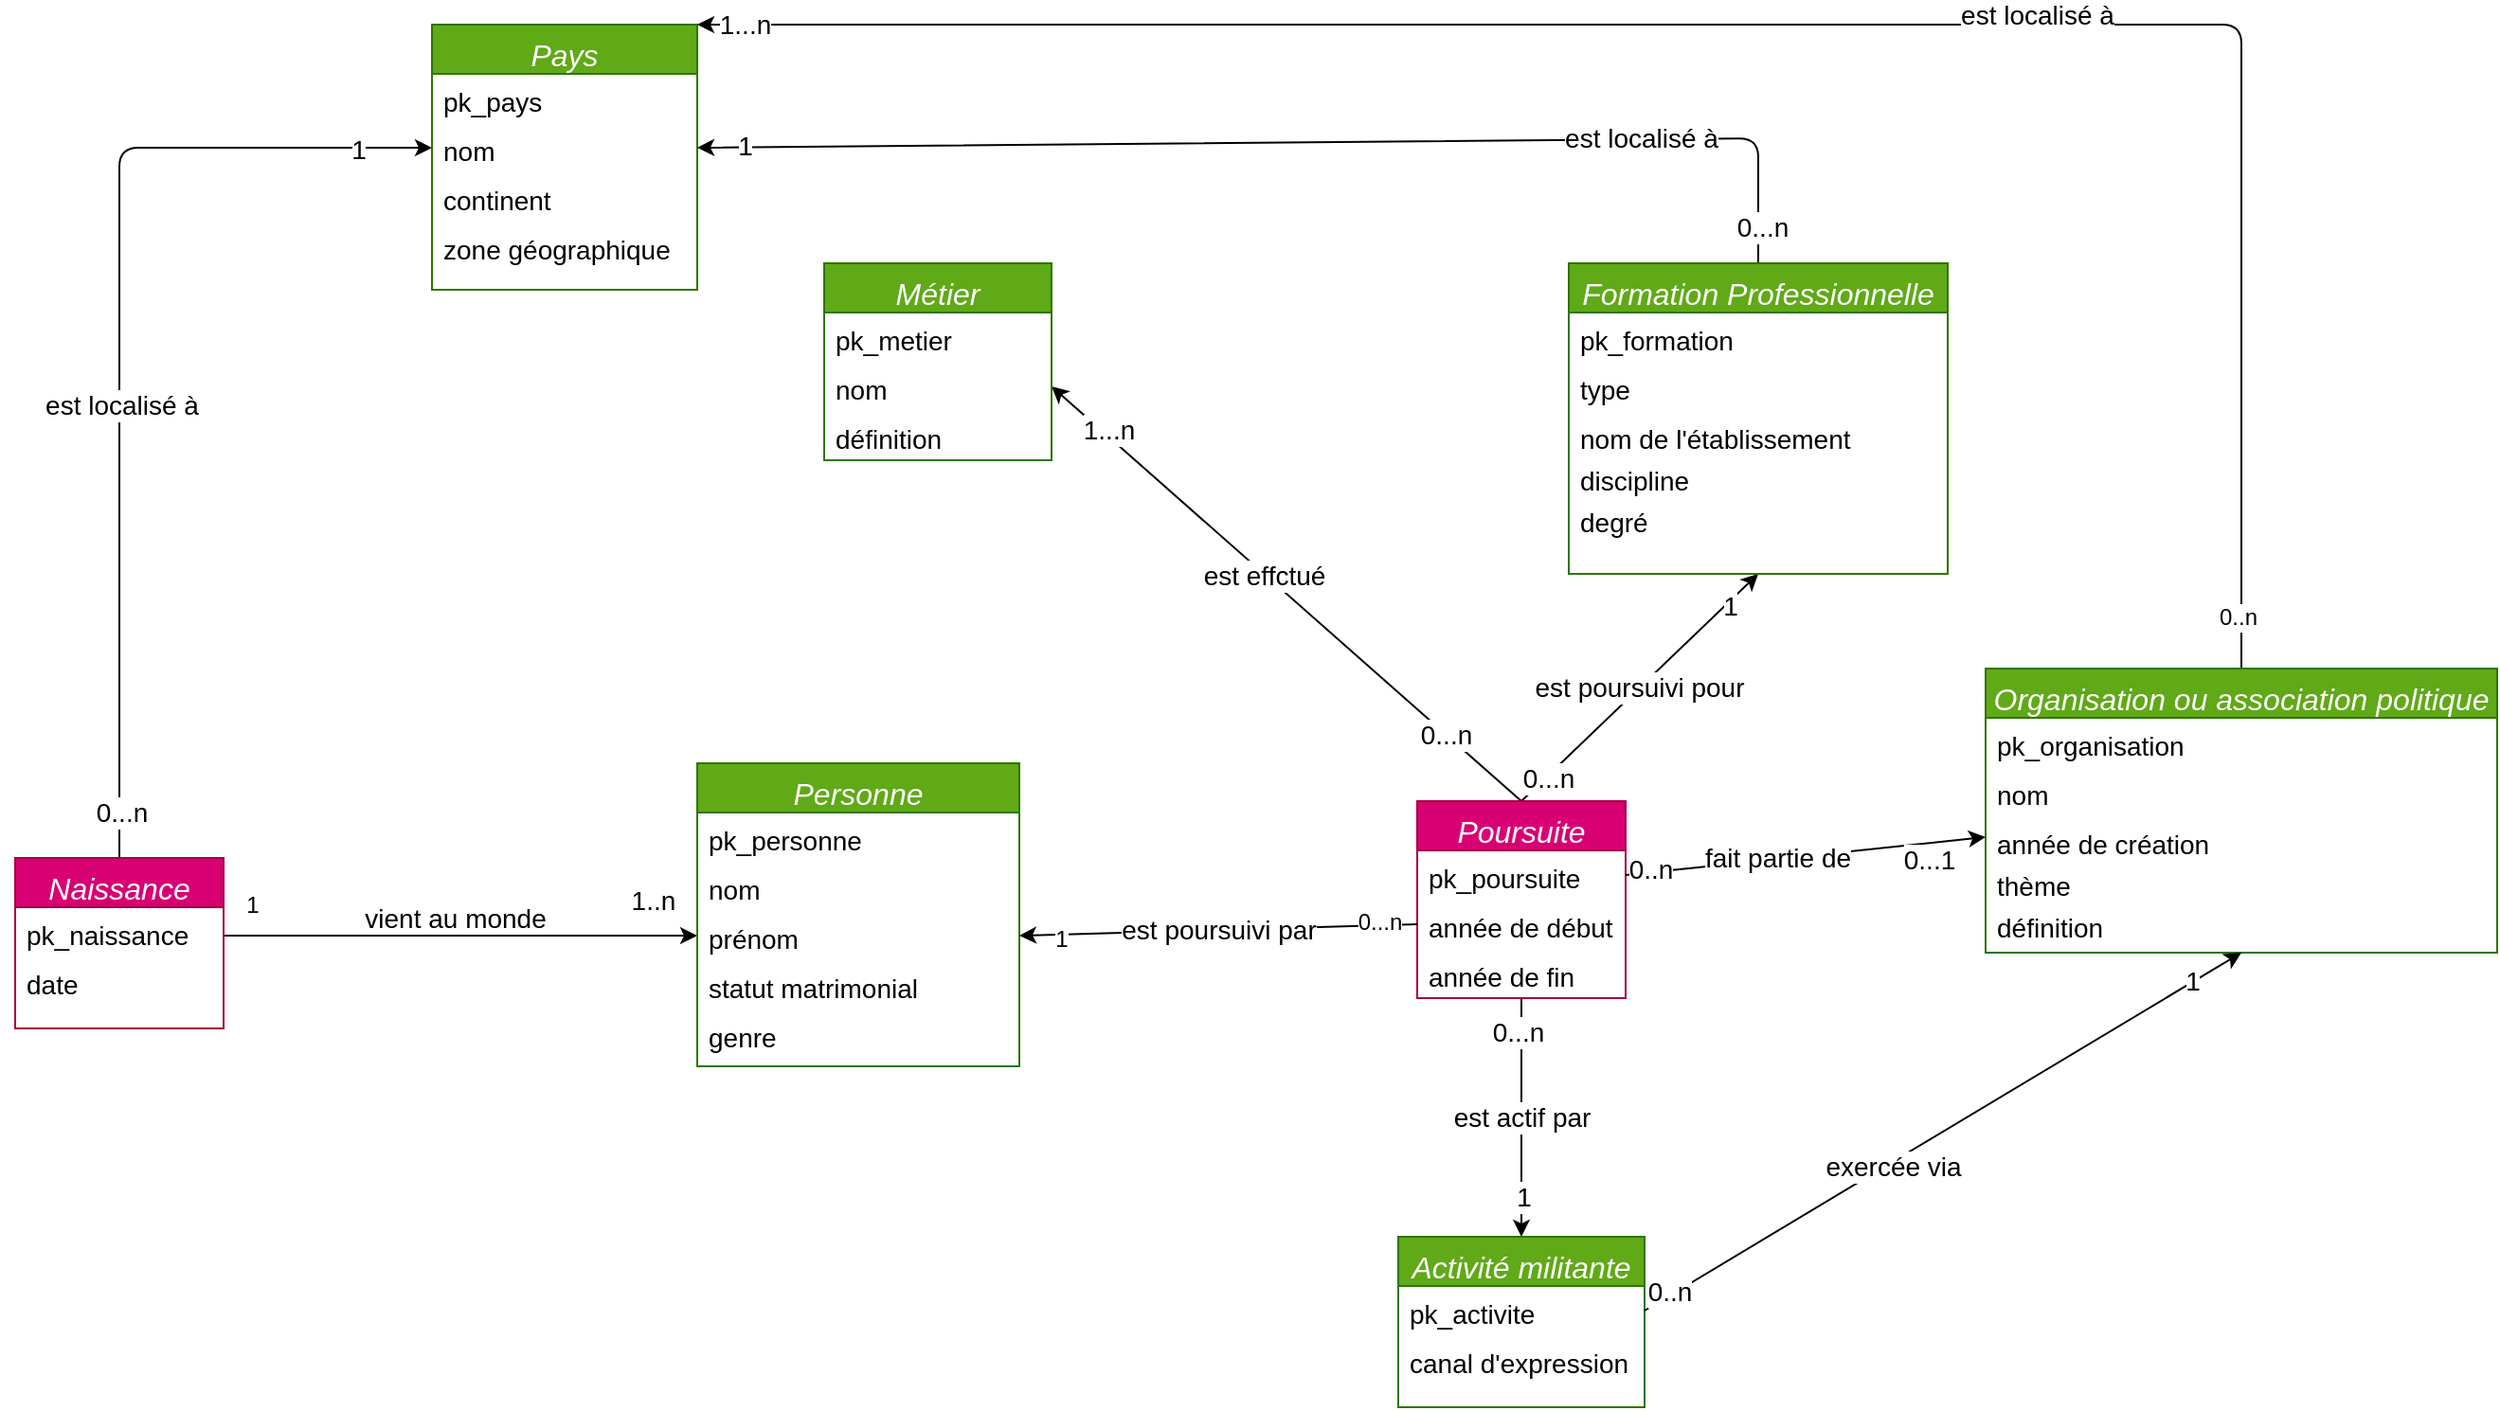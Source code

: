 <mxfile>
    <diagram id="C5RBs43oDa-KdzZeNtuy" name="Page-1">
        <mxGraphModel dx="515" dy="506" grid="1" gridSize="10" guides="1" tooltips="1" connect="1" arrows="1" fold="1" page="1" pageScale="1" pageWidth="1654" pageHeight="1169" math="0" shadow="0">
            <root>
                <mxCell id="WIyWlLk6GJQsqaUBKTNV-0"/>
                <mxCell id="WIyWlLk6GJQsqaUBKTNV-1" parent="WIyWlLk6GJQsqaUBKTNV-0"/>
                <mxCell id="Bw8D9-mf-STMI-rw64IU-5" value="" style="endArrow=classic;shadow=0;strokeWidth=1;rounded=0;endFill=1;edgeStyle=elbowEdgeStyle;elbow=vertical;exitX=1;exitY=0.5;exitDx=0;exitDy=0;entryX=0;entryY=0.5;entryDx=0;entryDy=0;" parent="WIyWlLk6GJQsqaUBKTNV-1" source="Bw8D9-mf-STMI-rw64IU-1" target="107" edge="1">
                    <mxGeometry x="0.5" y="41" relative="1" as="geometry">
                        <mxPoint x="510" y="525" as="sourcePoint"/>
                        <mxPoint x="620" y="800" as="targetPoint"/>
                        <mxPoint x="-40" y="32" as="offset"/>
                        <Array as="points">
                            <mxPoint x="520" y="741"/>
                        </Array>
                    </mxGeometry>
                </mxCell>
                <mxCell id="Bw8D9-mf-STMI-rw64IU-6" value="1" style="resizable=0;align=left;verticalAlign=bottom;labelBackgroundColor=none;fontSize=12;" parent="Bw8D9-mf-STMI-rw64IU-5" connectable="0" vertex="1">
                    <mxGeometry x="-1" relative="1" as="geometry">
                        <mxPoint x="10.14" y="-5.33" as="offset"/>
                    </mxGeometry>
                </mxCell>
                <mxCell id="Bw8D9-mf-STMI-rw64IU-7" value="1..n" style="resizable=0;align=right;verticalAlign=bottom;labelBackgroundColor=none;fontSize=14;" parent="Bw8D9-mf-STMI-rw64IU-5" connectable="0" vertex="1">
                    <mxGeometry x="1" relative="1" as="geometry">
                        <mxPoint x="-9.86" y="-8.86" as="offset"/>
                    </mxGeometry>
                </mxCell>
                <mxCell id="Bw8D9-mf-STMI-rw64IU-8" value="&lt;font style=&quot;font-size: 14px;&quot;&gt;vient au monde&lt;/font&gt;" style="text;html=1;resizable=0;points=[];;align=center;verticalAlign=middle;labelBackgroundColor=none;rounded=0;shadow=0;strokeWidth=1;fontSize=12;" parent="Bw8D9-mf-STMI-rw64IU-5" vertex="1" connectable="0">
                    <mxGeometry x="0.5" y="49" relative="1" as="geometry">
                        <mxPoint x="-65" y="40.14" as="offset"/>
                    </mxGeometry>
                </mxCell>
                <mxCell id="zkfFHV4jXpPFQw0GAbJ--0" value="Personne" style="swimlane;fontStyle=2;align=center;verticalAlign=top;childLayout=stackLayout;horizontal=1;startSize=26;horizontalStack=0;resizeParent=1;resizeLast=0;collapsible=1;marginBottom=0;rounded=0;shadow=0;strokeWidth=1;fillColor=#60a917;fontColor=#ffffff;strokeColor=#2D7600;fontSize=16;" parent="WIyWlLk6GJQsqaUBKTNV-1" vertex="1">
                    <mxGeometry x="640" y="650" width="170" height="160" as="geometry">
                        <mxRectangle x="230" y="140" width="160" height="26" as="alternateBounds"/>
                    </mxGeometry>
                </mxCell>
                <mxCell id="zkfFHV4jXpPFQw0GAbJ--1" value="pk_personne" style="text;align=left;verticalAlign=top;spacingLeft=4;spacingRight=4;overflow=hidden;rotatable=0;points=[[0,0.5],[1,0.5]];portConstraint=eastwest;fontSize=14;" parent="zkfFHV4jXpPFQw0GAbJ--0" vertex="1">
                    <mxGeometry y="26" width="170" height="26" as="geometry"/>
                </mxCell>
                <mxCell id="108" value="nom    " style="text;align=left;verticalAlign=top;spacingLeft=4;spacingRight=4;overflow=hidden;rotatable=0;points=[[0,0.5],[1,0.5]];portConstraint=eastwest;fontSize=14;" parent="zkfFHV4jXpPFQw0GAbJ--0" vertex="1">
                    <mxGeometry y="52" width="170" height="26" as="geometry"/>
                </mxCell>
                <mxCell id="107" value="prénom" style="text;align=left;verticalAlign=top;spacingLeft=4;spacingRight=4;overflow=hidden;rotatable=0;points=[[0,0.5],[1,0.5]];portConstraint=eastwest;rounded=0;shadow=0;html=0;fontSize=14;" parent="zkfFHV4jXpPFQw0GAbJ--0" vertex="1">
                    <mxGeometry y="78" width="170" height="26" as="geometry"/>
                </mxCell>
                <mxCell id="106" value="statut matrimonial&#10;" style="text;align=left;verticalAlign=top;spacingLeft=4;spacingRight=4;overflow=hidden;rotatable=0;points=[[0,0.5],[1,0.5]];portConstraint=eastwest;rounded=0;shadow=0;html=0;fontSize=14;" parent="zkfFHV4jXpPFQw0GAbJ--0" vertex="1">
                    <mxGeometry y="104" width="170" height="26" as="geometry"/>
                </mxCell>
                <mxCell id="DzP4_-S1DueVoMuGfCK8-1" value="genre" style="text;align=left;verticalAlign=top;spacingLeft=4;spacingRight=4;overflow=hidden;rotatable=0;points=[[0,0.5],[1,0.5]];portConstraint=eastwest;rounded=0;shadow=0;html=0;fontSize=14;" parent="zkfFHV4jXpPFQw0GAbJ--0" vertex="1">
                    <mxGeometry y="130" width="170" height="26" as="geometry"/>
                </mxCell>
                <mxCell id="66" style="edgeStyle=none;html=1;exitX=0.5;exitY=0;exitDx=0;exitDy=0;entryX=0;entryY=0.5;entryDx=0;entryDy=0;fontSize=12;" parent="WIyWlLk6GJQsqaUBKTNV-1" source="Bw8D9-mf-STMI-rw64IU-0" target="Bw8D9-mf-STMI-rw64IU-14" edge="1">
                    <mxGeometry relative="1" as="geometry">
                        <Array as="points">
                            <mxPoint x="335" y="325"/>
                        </Array>
                    </mxGeometry>
                </mxCell>
                <mxCell id="67" value="&lt;font style=&quot;font-size: 14px;&quot;&gt;est localisé à&lt;/font&gt;" style="edgeLabel;html=1;align=center;verticalAlign=middle;resizable=0;points=[];fontSize=12;" parent="66" vertex="1" connectable="0">
                    <mxGeometry x="-0.113" y="-1" relative="1" as="geometry">
                        <mxPoint as="offset"/>
                    </mxGeometry>
                </mxCell>
                <mxCell id="68" value="0...n" style="edgeLabel;html=1;align=center;verticalAlign=middle;resizable=0;points=[];fontSize=14;" parent="66" vertex="1" connectable="0">
                    <mxGeometry x="-0.909" y="-1" relative="1" as="geometry">
                        <mxPoint as="offset"/>
                    </mxGeometry>
                </mxCell>
                <mxCell id="69" value="1" style="edgeLabel;html=1;align=center;verticalAlign=middle;resizable=0;points=[];fontSize=14;" parent="66" vertex="1" connectable="0">
                    <mxGeometry x="0.855" y="-1" relative="1" as="geometry">
                        <mxPoint as="offset"/>
                    </mxGeometry>
                </mxCell>
                <mxCell id="Bw8D9-mf-STMI-rw64IU-0" value="Naissance" style="swimlane;fontStyle=2;align=center;verticalAlign=top;childLayout=stackLayout;horizontal=1;startSize=26;horizontalStack=0;resizeParent=1;resizeLast=0;collapsible=1;marginBottom=0;rounded=0;shadow=0;strokeWidth=1;fillColor=#d80073;fontColor=#ffffff;strokeColor=#A50040;fontSize=16;" parent="WIyWlLk6GJQsqaUBKTNV-1" vertex="1">
                    <mxGeometry x="280" y="700" width="110" height="90" as="geometry">
                        <mxRectangle x="230" y="140" width="160" height="26" as="alternateBounds"/>
                    </mxGeometry>
                </mxCell>
                <mxCell id="Bw8D9-mf-STMI-rw64IU-1" value="pk_naissance" style="text;align=left;verticalAlign=top;spacingLeft=4;spacingRight=4;overflow=hidden;rotatable=0;points=[[0,0.5],[1,0.5]];portConstraint=eastwest;fontSize=14;" parent="Bw8D9-mf-STMI-rw64IU-0" vertex="1">
                    <mxGeometry y="26" width="110" height="26" as="geometry"/>
                </mxCell>
                <mxCell id="Bw8D9-mf-STMI-rw64IU-53" style="edgeStyle=elbowEdgeStyle;rounded=0;orthogonalLoop=1;jettySize=auto;elbow=vertical;html=1;exitX=0;exitY=0.5;exitDx=0;exitDy=0;" parent="Bw8D9-mf-STMI-rw64IU-0" edge="1">
                    <mxGeometry relative="1" as="geometry">
                        <mxPoint y="65" as="sourcePoint"/>
                        <mxPoint y="65" as="targetPoint"/>
                    </mxGeometry>
                </mxCell>
                <mxCell id="183" value="date" style="text;align=left;verticalAlign=top;spacingLeft=4;spacingRight=4;overflow=hidden;rotatable=0;points=[[0,0.5],[1,0.5]];portConstraint=eastwest;fontSize=14;" parent="Bw8D9-mf-STMI-rw64IU-0" vertex="1">
                    <mxGeometry y="52" width="110" height="26" as="geometry"/>
                </mxCell>
                <mxCell id="Bw8D9-mf-STMI-rw64IU-12" value="Pays" style="swimlane;fontStyle=2;align=center;verticalAlign=top;childLayout=stackLayout;horizontal=1;startSize=26;horizontalStack=0;resizeParent=1;resizeLast=0;collapsible=1;marginBottom=0;rounded=0;shadow=0;strokeWidth=1;fillColor=#60a917;fontColor=#ffffff;strokeColor=#2D7600;fontSize=16;" parent="WIyWlLk6GJQsqaUBKTNV-1" vertex="1">
                    <mxGeometry x="500" y="260" width="140" height="140" as="geometry">
                        <mxRectangle x="230" y="140" width="160" height="26" as="alternateBounds"/>
                    </mxGeometry>
                </mxCell>
                <mxCell id="Bw8D9-mf-STMI-rw64IU-13" value="pk_pays" style="text;align=left;verticalAlign=top;spacingLeft=4;spacingRight=4;overflow=hidden;rotatable=0;points=[[0,0.5],[1,0.5]];portConstraint=eastwest;fontSize=14;" parent="Bw8D9-mf-STMI-rw64IU-12" vertex="1">
                    <mxGeometry y="26" width="140" height="26" as="geometry"/>
                </mxCell>
                <mxCell id="Bw8D9-mf-STMI-rw64IU-14" value="nom" style="text;align=left;verticalAlign=top;spacingLeft=4;spacingRight=4;overflow=hidden;rotatable=0;points=[[0,0.5],[1,0.5]];portConstraint=eastwest;rounded=0;shadow=0;html=0;fontSize=14;" parent="Bw8D9-mf-STMI-rw64IU-12" vertex="1">
                    <mxGeometry y="52" width="140" height="26" as="geometry"/>
                </mxCell>
                <mxCell id="Bw8D9-mf-STMI-rw64IU-24" value="continent" style="text;align=left;verticalAlign=top;spacingLeft=4;spacingRight=4;overflow=hidden;rotatable=0;points=[[0,0.5],[1,0.5]];portConstraint=eastwest;rounded=0;shadow=0;html=0;fontSize=14;" parent="Bw8D9-mf-STMI-rw64IU-12" vertex="1">
                    <mxGeometry y="78" width="140" height="26" as="geometry"/>
                </mxCell>
                <mxCell id="181" value="zone géographique" style="text;align=left;verticalAlign=top;spacingLeft=4;spacingRight=4;overflow=hidden;rotatable=0;points=[[0,0.5],[1,0.5]];portConstraint=eastwest;fontSize=14;" parent="Bw8D9-mf-STMI-rw64IU-12" vertex="1">
                    <mxGeometry y="104" width="140" height="26" as="geometry"/>
                </mxCell>
                <mxCell id="70" style="edgeStyle=none;html=1;exitX=0.5;exitY=0;exitDx=0;exitDy=0;entryX=1;entryY=0.5;entryDx=0;entryDy=0;fontSize=14;" parent="WIyWlLk6GJQsqaUBKTNV-1" source="150" target="Bw8D9-mf-STMI-rw64IU-14" edge="1">
                    <mxGeometry relative="1" as="geometry">
                        <Array as="points">
                            <mxPoint x="1200" y="320"/>
                        </Array>
                        <mxPoint x="1035" y="445" as="sourcePoint"/>
                    </mxGeometry>
                </mxCell>
                <mxCell id="71" value="est localisé à" style="edgeLabel;html=1;align=center;verticalAlign=middle;resizable=0;points=[];fontSize=14;" parent="70" vertex="1" connectable="0">
                    <mxGeometry x="-0.591" y="-1" relative="1" as="geometry">
                        <mxPoint as="offset"/>
                    </mxGeometry>
                </mxCell>
                <mxCell id="72" value="0...n" style="edgeLabel;html=1;align=center;verticalAlign=middle;resizable=0;points=[];fontSize=14;" parent="70" vertex="1" connectable="0">
                    <mxGeometry x="-0.937" y="-2" relative="1" as="geometry">
                        <mxPoint as="offset"/>
                    </mxGeometry>
                </mxCell>
                <mxCell id="73" value="1" style="edgeLabel;html=1;align=center;verticalAlign=middle;resizable=0;points=[];fontSize=14;" parent="70" vertex="1" connectable="0">
                    <mxGeometry x="0.922" y="-1" relative="1" as="geometry">
                        <mxPoint as="offset"/>
                    </mxGeometry>
                </mxCell>
                <mxCell id="100" style="edgeStyle=none;html=1;exitX=0.5;exitY=0;exitDx=0;exitDy=0;entryX=1;entryY=0;entryDx=0;entryDy=0;fontSize=14;" parent="WIyWlLk6GJQsqaUBKTNV-1" source="10" target="Bw8D9-mf-STMI-rw64IU-12" edge="1">
                    <mxGeometry relative="1" as="geometry">
                        <Array as="points">
                            <mxPoint x="1455" y="260"/>
                        </Array>
                    </mxGeometry>
                </mxCell>
                <mxCell id="101" value="est localisé à" style="edgeLabel;html=1;align=center;verticalAlign=middle;resizable=0;points=[];fontSize=14;" parent="100" vertex="1" connectable="0">
                    <mxGeometry x="-0.223" y="-5" relative="1" as="geometry">
                        <mxPoint as="offset"/>
                    </mxGeometry>
                </mxCell>
                <mxCell id="103" value="1...n" style="edgeLabel;html=1;align=center;verticalAlign=middle;resizable=0;points=[];fontSize=14;" parent="100" vertex="1" connectable="0">
                    <mxGeometry x="0.957" relative="1" as="geometry">
                        <mxPoint as="offset"/>
                    </mxGeometry>
                </mxCell>
                <mxCell id="131" value="0..n" style="edgeLabel;html=1;align=center;verticalAlign=middle;resizable=0;points=[];fontSize=12;" parent="100" vertex="1" connectable="0">
                    <mxGeometry x="-0.952" y="2" relative="1" as="geometry">
                        <mxPoint as="offset"/>
                    </mxGeometry>
                </mxCell>
                <mxCell id="10" value="Organisation ou association politique" style="swimlane;fontStyle=2;align=center;verticalAlign=top;childLayout=stackLayout;horizontal=1;startSize=26;horizontalStack=0;resizeParent=1;resizeLast=0;collapsible=1;marginBottom=0;rounded=0;shadow=0;strokeWidth=1;fillColor=#60a917;fontColor=#ffffff;strokeColor=#2D7600;fontSize=16;" parent="WIyWlLk6GJQsqaUBKTNV-1" vertex="1">
                    <mxGeometry x="1320" y="600" width="270" height="150" as="geometry">
                        <mxRectangle x="230" y="140" width="160" height="26" as="alternateBounds"/>
                    </mxGeometry>
                </mxCell>
                <mxCell id="11" value="pk_organisation" style="text;align=left;verticalAlign=top;spacingLeft=4;spacingRight=4;overflow=hidden;rotatable=0;points=[[0,0.5],[1,0.5]];portConstraint=eastwest;fontSize=14;" parent="10" vertex="1">
                    <mxGeometry y="26" width="270" height="26" as="geometry"/>
                </mxCell>
                <mxCell id="12" value="nom" style="text;align=left;verticalAlign=top;spacingLeft=4;spacingRight=4;overflow=hidden;rotatable=0;points=[[0,0.5],[1,0.5]];portConstraint=eastwest;rounded=0;shadow=0;html=0;fontSize=14;" parent="10" vertex="1">
                    <mxGeometry y="52" width="270" height="26" as="geometry"/>
                </mxCell>
                <mxCell id="13" value="année de création" style="text;align=left;verticalAlign=top;spacingLeft=4;spacingRight=4;overflow=hidden;rotatable=0;points=[[0,0.5],[1,0.5]];portConstraint=eastwest;rounded=0;shadow=0;html=0;fontSize=14;" parent="10" vertex="1">
                    <mxGeometry y="78" width="270" height="22" as="geometry"/>
                </mxCell>
                <mxCell id="110" value="thème" style="text;align=left;verticalAlign=top;spacingLeft=4;spacingRight=4;overflow=hidden;rotatable=0;points=[[0,0.5],[1,0.5]];portConstraint=eastwest;rounded=0;shadow=0;html=0;fontSize=14;" parent="10" vertex="1">
                    <mxGeometry y="100" width="270" height="22" as="geometry"/>
                </mxCell>
                <mxCell id="109" value="définition" style="text;align=left;verticalAlign=top;spacingLeft=4;spacingRight=4;overflow=hidden;rotatable=0;points=[[0,0.5],[1,0.5]];portConstraint=eastwest;rounded=0;shadow=0;html=0;fontSize=14;" parent="10" vertex="1">
                    <mxGeometry y="122" width="270" height="26" as="geometry"/>
                </mxCell>
                <mxCell id="136" value="est poursuivi pour" style="edgeStyle=none;html=1;exitX=0.5;exitY=0;exitDx=0;exitDy=0;entryX=0.5;entryY=1;entryDx=0;entryDy=0;fontSize=14;" parent="WIyWlLk6GJQsqaUBKTNV-1" source="146" target="150" edge="1">
                    <mxGeometry relative="1" as="geometry"/>
                </mxCell>
                <mxCell id="137" value="0...n" style="edgeLabel;html=1;align=center;verticalAlign=middle;resizable=0;points=[];fontSize=14;" parent="136" vertex="1" connectable="0">
                    <mxGeometry x="-0.787" y="-1" relative="1" as="geometry">
                        <mxPoint as="offset"/>
                    </mxGeometry>
                </mxCell>
                <mxCell id="138" value="1" style="edgeLabel;html=1;align=center;verticalAlign=middle;resizable=0;points=[];fontSize=14;" parent="136" vertex="1" connectable="0">
                    <mxGeometry x="0.735" y="-2" relative="1" as="geometry">
                        <mxPoint as="offset"/>
                    </mxGeometry>
                </mxCell>
                <mxCell id="139" style="edgeStyle=none;html=1;exitX=0.5;exitY=0;exitDx=0;exitDy=0;fontSize=14;entryX=1;entryY=0.5;entryDx=0;entryDy=0;" parent="WIyWlLk6GJQsqaUBKTNV-1" source="146" target="162" edge="1">
                    <mxGeometry relative="1" as="geometry"/>
                </mxCell>
                <mxCell id="140" value="est effctué" style="edgeLabel;html=1;align=center;verticalAlign=middle;resizable=0;points=[];fontSize=14;" parent="139" vertex="1" connectable="0">
                    <mxGeometry x="0.098" y="1" relative="1" as="geometry">
                        <mxPoint as="offset"/>
                    </mxGeometry>
                </mxCell>
                <mxCell id="141" value="0...n" style="edgeLabel;html=1;align=center;verticalAlign=middle;resizable=0;points=[];fontSize=14;" parent="139" vertex="1" connectable="0">
                    <mxGeometry x="-0.679" y="1" relative="1" as="geometry">
                        <mxPoint y="-1" as="offset"/>
                    </mxGeometry>
                </mxCell>
                <mxCell id="142" value="1...n" style="edgeLabel;html=1;align=center;verticalAlign=middle;resizable=0;points=[];fontSize=14;" parent="139" vertex="1" connectable="0">
                    <mxGeometry x="0.768" y="-2" relative="1" as="geometry">
                        <mxPoint y="-1" as="offset"/>
                    </mxGeometry>
                </mxCell>
                <mxCell id="143" value="est actif par" style="edgeStyle=none;html=1;exitX=0.5;exitY=1;exitDx=0;exitDy=0;entryX=0.5;entryY=0;entryDx=0;entryDy=0;fontSize=14;" parent="WIyWlLk6GJQsqaUBKTNV-1" source="146" target="164" edge="1">
                    <mxGeometry relative="1" as="geometry"/>
                </mxCell>
                <mxCell id="144" value="0...n" style="edgeLabel;html=1;align=center;verticalAlign=middle;resizable=0;points=[];fontSize=14;" parent="143" vertex="1" connectable="0">
                    <mxGeometry x="-0.717" y="-2" relative="1" as="geometry">
                        <mxPoint as="offset"/>
                    </mxGeometry>
                </mxCell>
                <mxCell id="145" value="1" style="edgeLabel;html=1;align=center;verticalAlign=middle;resizable=0;points=[];fontSize=14;" parent="143" vertex="1" connectable="0">
                    <mxGeometry x="0.661" y="1" relative="1" as="geometry">
                        <mxPoint as="offset"/>
                    </mxGeometry>
                </mxCell>
                <mxCell id="146" value="Poursuite" style="swimlane;fontStyle=2;align=center;verticalAlign=top;childLayout=stackLayout;horizontal=1;startSize=26;horizontalStack=0;resizeParent=1;resizeLast=0;collapsible=1;marginBottom=0;rounded=0;shadow=0;strokeWidth=1;fillColor=#d80073;fontColor=#ffffff;strokeColor=#A50040;fontSize=16;" parent="WIyWlLk6GJQsqaUBKTNV-1" vertex="1">
                    <mxGeometry x="1020" y="670" width="110" height="104" as="geometry">
                        <mxRectangle x="230" y="140" width="160" height="26" as="alternateBounds"/>
                    </mxGeometry>
                </mxCell>
                <mxCell id="147" value="pk_poursuite" style="text;align=left;verticalAlign=top;spacingLeft=4;spacingRight=4;overflow=hidden;rotatable=0;points=[[0,0.5],[1,0.5]];portConstraint=eastwest;fontSize=14;" parent="146" vertex="1">
                    <mxGeometry y="26" width="110" height="26" as="geometry"/>
                </mxCell>
                <mxCell id="148" value="année de début" style="text;align=left;verticalAlign=top;spacingLeft=4;spacingRight=4;overflow=hidden;rotatable=0;points=[[0,0.5],[1,0.5]];portConstraint=eastwest;rounded=0;shadow=0;html=0;fontSize=14;" parent="146" vertex="1">
                    <mxGeometry y="52" width="110" height="26" as="geometry"/>
                </mxCell>
                <mxCell id="149" style="edgeStyle=elbowEdgeStyle;rounded=0;orthogonalLoop=1;jettySize=auto;elbow=vertical;html=1;exitX=0;exitY=0.5;exitDx=0;exitDy=0;fontSize=14;" parent="146" source="148" target="148" edge="1">
                    <mxGeometry relative="1" as="geometry"/>
                </mxCell>
                <mxCell id="185" value="année de fin" style="text;align=left;verticalAlign=top;spacingLeft=4;spacingRight=4;overflow=hidden;rotatable=0;points=[[0,0.5],[1,0.5]];portConstraint=eastwest;rounded=0;shadow=0;html=0;fontSize=14;" parent="146" vertex="1">
                    <mxGeometry y="78" width="110" height="26" as="geometry"/>
                </mxCell>
                <mxCell id="150" value="Formation Professionnelle" style="swimlane;fontStyle=2;align=center;verticalAlign=top;childLayout=stackLayout;horizontal=1;startSize=26;horizontalStack=0;resizeParent=1;resizeLast=0;collapsible=1;marginBottom=0;rounded=0;shadow=0;strokeWidth=1;fillColor=#60a917;fontColor=#ffffff;strokeColor=#2D7600;fontSize=16;" parent="WIyWlLk6GJQsqaUBKTNV-1" vertex="1">
                    <mxGeometry x="1100" y="386" width="200" height="164" as="geometry">
                        <mxRectangle x="230" y="140" width="160" height="26" as="alternateBounds"/>
                    </mxGeometry>
                </mxCell>
                <mxCell id="151" value="pk_formation" style="text;align=left;verticalAlign=top;spacingLeft=4;spacingRight=4;overflow=hidden;rotatable=0;points=[[0,0.5],[1,0.5]];portConstraint=eastwest;fontSize=14;" parent="150" vertex="1">
                    <mxGeometry y="26" width="200" height="26" as="geometry"/>
                </mxCell>
                <mxCell id="152" value="type" style="text;align=left;verticalAlign=top;spacingLeft=4;spacingRight=4;overflow=hidden;rotatable=0;points=[[0,0.5],[1,0.5]];portConstraint=eastwest;rounded=0;shadow=0;html=0;fontSize=14;" parent="150" vertex="1">
                    <mxGeometry y="52" width="200" height="26" as="geometry"/>
                </mxCell>
                <mxCell id="153" value="nom de l'établissement" style="text;align=left;verticalAlign=top;spacingLeft=4;spacingRight=4;overflow=hidden;rotatable=0;points=[[0,0.5],[1,0.5]];portConstraint=eastwest;rounded=0;shadow=0;html=0;fontSize=14;" parent="150" vertex="1">
                    <mxGeometry y="78" width="200" height="22" as="geometry"/>
                </mxCell>
                <mxCell id="154" value="discipline" style="text;align=left;verticalAlign=top;spacingLeft=4;spacingRight=4;overflow=hidden;rotatable=0;points=[[0,0.5],[1,0.5]];portConstraint=eastwest;rounded=0;shadow=0;html=0;fontSize=14;" parent="150" vertex="1">
                    <mxGeometry y="100" width="200" height="22" as="geometry"/>
                </mxCell>
                <mxCell id="182" value="degré" style="text;align=left;verticalAlign=top;spacingLeft=4;spacingRight=4;overflow=hidden;rotatable=0;points=[[0,0.5],[1,0.5]];portConstraint=eastwest;rounded=0;shadow=0;html=0;fontSize=14;" parent="150" vertex="1">
                    <mxGeometry y="122" width="200" height="22" as="geometry"/>
                </mxCell>
                <mxCell id="161" value="Métier" style="swimlane;fontStyle=2;align=center;verticalAlign=top;childLayout=stackLayout;horizontal=1;startSize=26;horizontalStack=0;resizeParent=1;resizeLast=0;collapsible=1;marginBottom=0;rounded=0;shadow=0;strokeWidth=1;fillColor=#60a917;fontColor=#ffffff;strokeColor=#2D7600;fontSize=16;" parent="WIyWlLk6GJQsqaUBKTNV-1" vertex="1">
                    <mxGeometry x="707" y="386" width="120" height="104" as="geometry">
                        <mxRectangle x="230" y="140" width="160" height="26" as="alternateBounds"/>
                    </mxGeometry>
                </mxCell>
                <mxCell id="163" value="pk_metier" style="text;align=left;verticalAlign=top;spacingLeft=4;spacingRight=4;overflow=hidden;rotatable=0;points=[[0,0.5],[1,0.5]];portConstraint=eastwest;rounded=0;shadow=0;html=0;fontSize=14;" parent="161" vertex="1">
                    <mxGeometry y="26" width="120" height="26" as="geometry"/>
                </mxCell>
                <mxCell id="162" value="nom " style="text;align=left;verticalAlign=top;spacingLeft=4;spacingRight=4;overflow=hidden;rotatable=0;points=[[0,0.5],[1,0.5]];portConstraint=eastwest;fontSize=14;" parent="161" vertex="1">
                    <mxGeometry y="52" width="120" height="26" as="geometry"/>
                </mxCell>
                <mxCell id="180" value="définition" style="text;align=left;verticalAlign=top;spacingLeft=4;spacingRight=4;overflow=hidden;rotatable=0;points=[[0,0.5],[1,0.5]];portConstraint=eastwest;fontSize=14;" parent="161" vertex="1">
                    <mxGeometry y="78" width="120" height="26" as="geometry"/>
                </mxCell>
                <mxCell id="164" value="Activité militante" style="swimlane;fontStyle=2;align=center;verticalAlign=top;childLayout=stackLayout;horizontal=1;startSize=26;horizontalStack=0;resizeParent=1;resizeLast=0;collapsible=1;marginBottom=0;rounded=0;shadow=0;strokeWidth=1;fillColor=#60a917;fontColor=#ffffff;strokeColor=#2D7600;fontSize=16;" parent="WIyWlLk6GJQsqaUBKTNV-1" vertex="1">
                    <mxGeometry x="1010" y="900" width="130" height="90" as="geometry">
                        <mxRectangle x="230" y="140" width="160" height="26" as="alternateBounds"/>
                    </mxGeometry>
                </mxCell>
                <mxCell id="165" value="pk_activite" style="text;align=left;verticalAlign=top;spacingLeft=4;spacingRight=4;overflow=hidden;rotatable=0;points=[[0,0.5],[1,0.5]];portConstraint=eastwest;fontSize=14;" parent="164" vertex="1">
                    <mxGeometry y="26" width="130" height="26" as="geometry"/>
                </mxCell>
                <mxCell id="179" value="canal d'expression" style="text;align=left;verticalAlign=top;spacingLeft=4;spacingRight=4;overflow=hidden;rotatable=0;points=[[0,0.5],[1,0.5]];portConstraint=eastwest;fontSize=14;" parent="164" vertex="1">
                    <mxGeometry y="52" width="130" height="30" as="geometry"/>
                </mxCell>
                <mxCell id="168" style="edgeStyle=none;html=1;exitX=1;exitY=0.5;exitDx=0;exitDy=0;fontSize=14;entryX=0;entryY=0.5;entryDx=0;entryDy=0;" parent="WIyWlLk6GJQsqaUBKTNV-1" source="147" target="13" edge="1">
                    <mxGeometry relative="1" as="geometry">
                        <mxPoint x="1200" y="740" as="targetPoint"/>
                    </mxGeometry>
                </mxCell>
                <mxCell id="169" value="fait partie de" style="edgeLabel;html=1;align=center;verticalAlign=middle;resizable=0;points=[];fontSize=14;" parent="168" vertex="1" connectable="0">
                    <mxGeometry x="-0.159" y="1" relative="1" as="geometry">
                        <mxPoint as="offset"/>
                    </mxGeometry>
                </mxCell>
                <mxCell id="170" value="0..n" style="edgeLabel;html=1;align=center;verticalAlign=middle;resizable=0;points=[];fontSize=14;" parent="168" vertex="1" connectable="0">
                    <mxGeometry x="-0.867" y="2" relative="1" as="geometry">
                        <mxPoint x="1" as="offset"/>
                    </mxGeometry>
                </mxCell>
                <mxCell id="171" value="0...1" style="edgeLabel;html=1;align=center;verticalAlign=middle;resizable=0;points=[];fontSize=14;" parent="168" vertex="1" connectable="0">
                    <mxGeometry x="0.759" y="-1" relative="1" as="geometry">
                        <mxPoint x="-7" y="8" as="offset"/>
                    </mxGeometry>
                </mxCell>
                <mxCell id="172" style="edgeStyle=none;html=1;exitX=1;exitY=0.5;exitDx=0;exitDy=0;fontSize=14;entryX=0.5;entryY=1;entryDx=0;entryDy=0;" parent="WIyWlLk6GJQsqaUBKTNV-1" source="165" target="10" edge="1">
                    <mxGeometry relative="1" as="geometry">
                        <mxPoint x="1490" y="690.0" as="targetPoint"/>
                    </mxGeometry>
                </mxCell>
                <mxCell id="173" value="exercée via" style="edgeLabel;html=1;align=center;verticalAlign=middle;resizable=0;points=[];fontSize=14;" parent="172" vertex="1" connectable="0">
                    <mxGeometry x="-0.174" y="-2" relative="1" as="geometry">
                        <mxPoint as="offset"/>
                    </mxGeometry>
                </mxCell>
                <mxCell id="174" value="0..n" style="edgeLabel;html=1;align=center;verticalAlign=middle;resizable=0;points=[];fontSize=14;" parent="172" vertex="1" connectable="0">
                    <mxGeometry x="-0.909" y="2" relative="1" as="geometry">
                        <mxPoint as="offset"/>
                    </mxGeometry>
                </mxCell>
                <mxCell id="175" value="1" style="edgeLabel;html=1;align=center;verticalAlign=middle;resizable=0;points=[];fontSize=14;" parent="172" vertex="1" connectable="0">
                    <mxGeometry x="0.838" y="1" relative="1" as="geometry">
                        <mxPoint as="offset"/>
                    </mxGeometry>
                </mxCell>
                <mxCell id="176" value="est poursuivi par" style="edgeStyle=none;html=1;exitX=0;exitY=0.5;exitDx=0;exitDy=0;entryX=1;entryY=0.5;entryDx=0;entryDy=0;fontSize=14;" parent="WIyWlLk6GJQsqaUBKTNV-1" source="148" target="107" edge="1">
                    <mxGeometry relative="1" as="geometry">
                        <mxPoint x="990.14" y="638.0" as="sourcePoint"/>
                        <mxPoint x="820.0" y="560" as="targetPoint"/>
                    </mxGeometry>
                </mxCell>
                <mxCell id="177" value="1" style="edgeLabel;html=1;align=center;verticalAlign=middle;resizable=0;points=[];fontSize=12;" parent="176" vertex="1" connectable="0">
                    <mxGeometry x="0.79" y="2" relative="1" as="geometry">
                        <mxPoint as="offset"/>
                    </mxGeometry>
                </mxCell>
                <mxCell id="178" value="0...n" style="edgeLabel;html=1;align=center;verticalAlign=middle;resizable=0;points=[];fontSize=12;" parent="176" vertex="1" connectable="0">
                    <mxGeometry x="-0.808" y="-2" relative="1" as="geometry">
                        <mxPoint as="offset"/>
                    </mxGeometry>
                </mxCell>
            </root>
        </mxGraphModel>
    </diagram>
</mxfile>